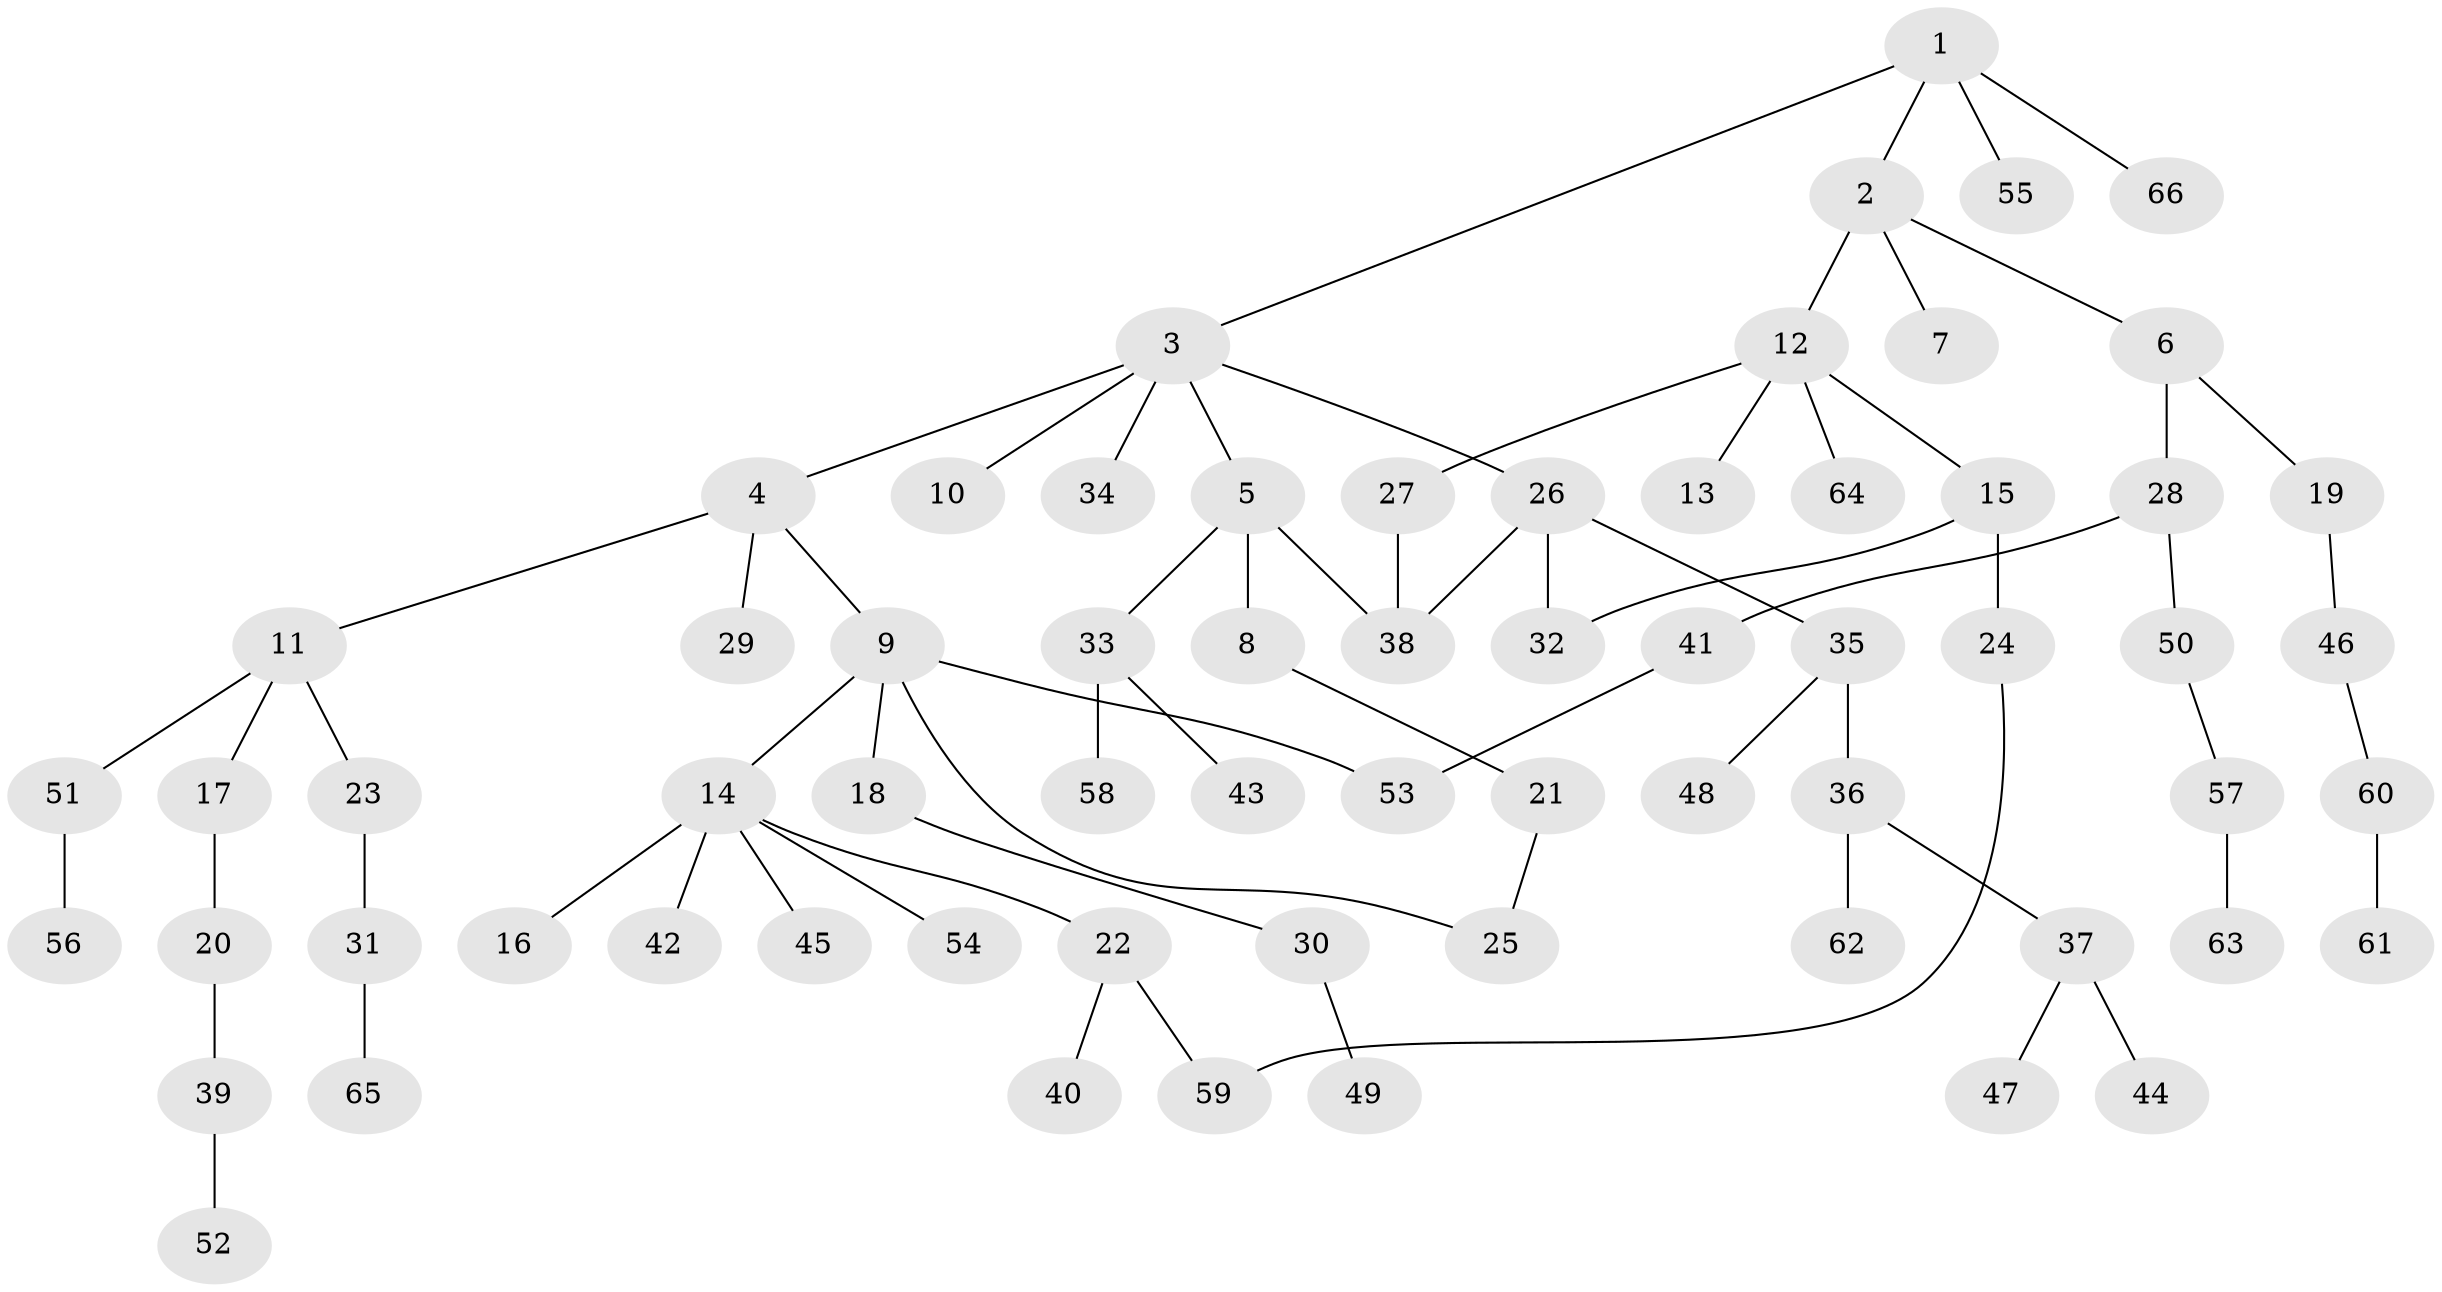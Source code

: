 // Generated by graph-tools (version 1.1) at 2025/13/03/09/25 04:13:28]
// undirected, 66 vertices, 71 edges
graph export_dot {
graph [start="1"]
  node [color=gray90,style=filled];
  1;
  2;
  3;
  4;
  5;
  6;
  7;
  8;
  9;
  10;
  11;
  12;
  13;
  14;
  15;
  16;
  17;
  18;
  19;
  20;
  21;
  22;
  23;
  24;
  25;
  26;
  27;
  28;
  29;
  30;
  31;
  32;
  33;
  34;
  35;
  36;
  37;
  38;
  39;
  40;
  41;
  42;
  43;
  44;
  45;
  46;
  47;
  48;
  49;
  50;
  51;
  52;
  53;
  54;
  55;
  56;
  57;
  58;
  59;
  60;
  61;
  62;
  63;
  64;
  65;
  66;
  1 -- 2;
  1 -- 3;
  1 -- 55;
  1 -- 66;
  2 -- 6;
  2 -- 7;
  2 -- 12;
  3 -- 4;
  3 -- 5;
  3 -- 10;
  3 -- 26;
  3 -- 34;
  4 -- 9;
  4 -- 11;
  4 -- 29;
  5 -- 8;
  5 -- 33;
  5 -- 38;
  6 -- 19;
  6 -- 28;
  8 -- 21;
  9 -- 14;
  9 -- 18;
  9 -- 25;
  9 -- 53;
  11 -- 17;
  11 -- 23;
  11 -- 51;
  12 -- 13;
  12 -- 15;
  12 -- 27;
  12 -- 64;
  14 -- 16;
  14 -- 22;
  14 -- 42;
  14 -- 45;
  14 -- 54;
  15 -- 24;
  15 -- 32;
  17 -- 20;
  18 -- 30;
  19 -- 46;
  20 -- 39;
  21 -- 25;
  22 -- 40;
  22 -- 59;
  23 -- 31;
  24 -- 59;
  26 -- 35;
  26 -- 38;
  26 -- 32;
  27 -- 38;
  28 -- 41;
  28 -- 50;
  30 -- 49;
  31 -- 65;
  33 -- 43;
  33 -- 58;
  35 -- 36;
  35 -- 48;
  36 -- 37;
  36 -- 62;
  37 -- 44;
  37 -- 47;
  39 -- 52;
  41 -- 53;
  46 -- 60;
  50 -- 57;
  51 -- 56;
  57 -- 63;
  60 -- 61;
}
